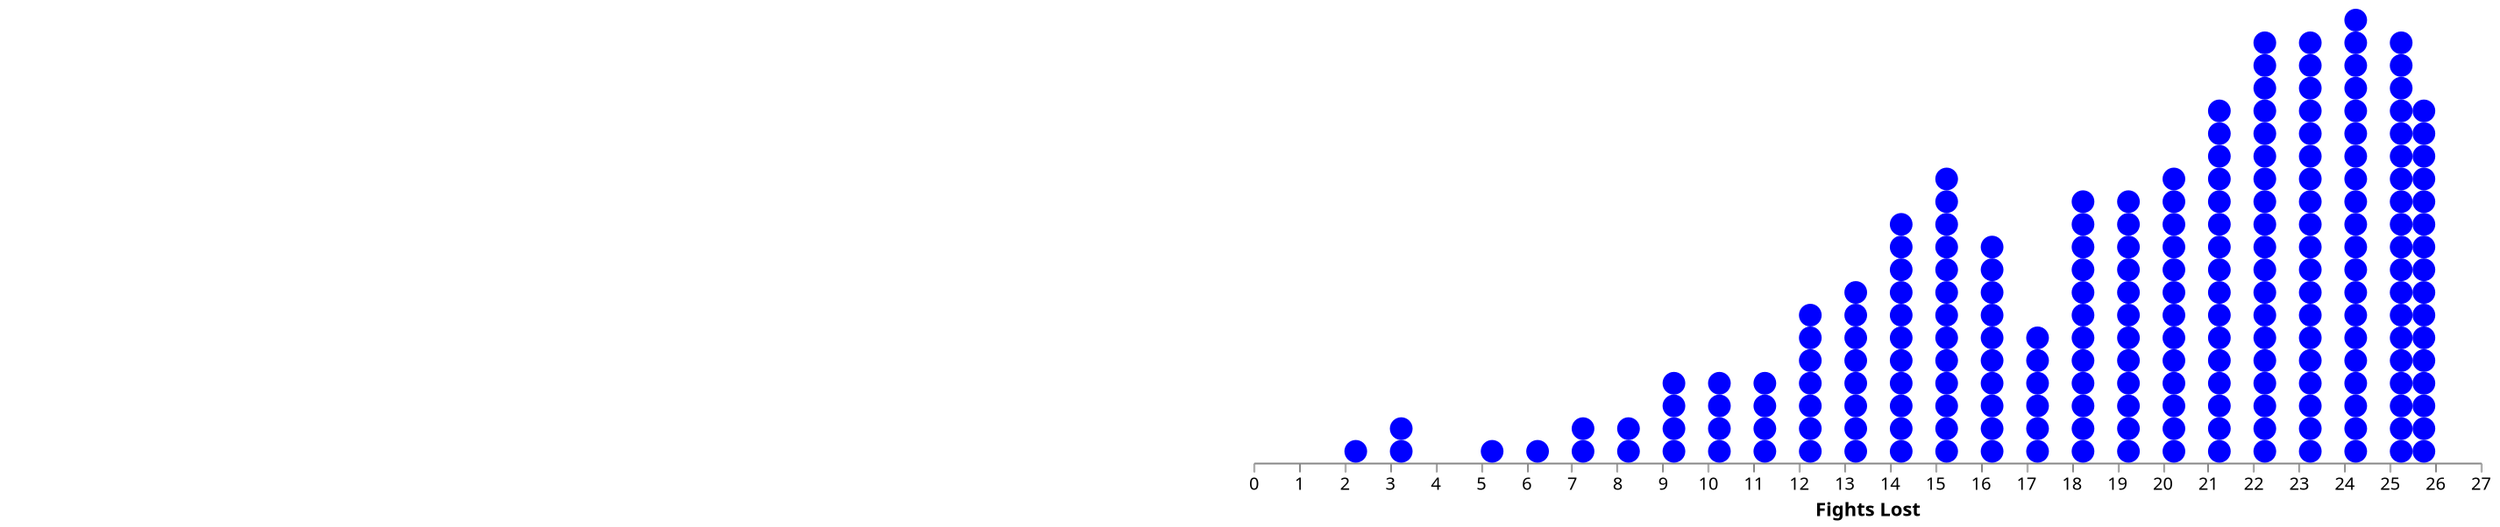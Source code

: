 {
  "$schema": "https://vega.github.io/schema/vega/v5.json",
  "description": "A dot plot example depicting the distribution of animal sleep times.",
  "width": 700,
  "padding": 5,

  "signals": [
    {
      "name": "step", "value": 0.5
    },
    {
      "name": "offset", "value": "zero",
      "bind": {"input": "radio", "options": ["zero", "center"]}
    },
    {"name": "size", "update": "scale('x', step) - scale('x', 0)"},
    {"name": "area", "update": "size * size"},
    {"name": "ddh", "update": "(span(ddext) + 1) * size"},
    {"name": "hdh", "update": "(span(hdext) + 1) * size"},
    {"name": "height", "update": "max(ddh, hdh)"}
  ],

  "data": [
    {
      "name": "points",
      "values": [
        2,3,7,8,13,15,21,23,24,26,3,7,8,12,13,14,15,20,21,22,23,24,25,9,13,14,15,20,21,22,23,24,25,26,5,10,11,13,14,15,16,18,19,21,22,24,26,6,9,10,12,14,16,22,23,24,9,14,15,16,18,22,12,15,23,24,9,10,11,12,13,14,15,16,17,18,19,20,21,22,23,24,25,26,10,11,12,13,14,15,16,17,18,19,20,21,22,23,24,25,26,11,12,13,14,15,16,17,18,19,20,21,22,23,24,25,12,13,14,15,16,17,18,19,20,21,22,23,25,26,14,15,16,17,18,19,20,21,22,23,24,25,26,14,15,18,19,20,21,22,23,24,25,26,15,16,18,19,20,21,22,23,25,16,17,18,19,20,21,22,23,24,25,26,18,19,20,22,23,24,25,26,18,19,21,22,24,25,19,20,21,22,23,24,25,26,20,21,22,23,24,25,26,21,22,23,24,25,22,23,24,25,23,24,25,26,24,25,26,25,26,26
      ],
      "transform": [
        {
          "type": "dotbin",
          "field": "data"
        },
        {
          "type": "stack",
          "groupby": ["bin"],
          "offset": {"signal": "offset"},
          "as": ["d0", "d1"]
        },
        {
          "type": "extent",
          "field": "d1",
          "signal": "ddext"
        },
        {
          "type": "extent",
          "field": "data",
          "signal": "ext"
        },
        {
          "type": "bin",
          "field": "data",
          "step": {"signal": "step"},
          "extent": {"signal": "ext"}
        },
        {
          "type": "stack",
          "offset": {"signal": "offset"},
          "groupby": ["bin0"]
        },
        {
          "type": "extent",
          "field": "y0",
          "signal": "hdext"
        }
      ]
    }
  ],

  "params": [
    {
      "name": "highlight",
      "select": {"type": "point", "on": "mouseover"}
    },
    {"name": "select", "select": "point"}
  ],

  "scales": [
    {
      "name": "x",
      "domain": [1, 27],
      "range": "width"
    },
    {
      "name": "ddy",
      "domain": {"signal": "[0, ddh / size]"},
      "range": {"signal": "[height, height - ddh]"}
    },
    {
      "name": "hdy",
      "domain": {"signal": "[0, hdh / size]"},
      "range": {"signal": "[height, height - hdh]"}
    }
  ],

  "marks": [
    {
      "type": "group",
      "encode": {
        "update": {
          "x": {"signal": "width + 10"},
          "width": {"signal": "width"},
          "height": {"signal": "height"}
        }
      },
      "axes": [
        {"scale": "x", "orient": "bottom", "tickCount": 27, "title": "Fights Lost"}
      ],
      "marks": [
        {
          "type": "symbol",
          "from": {
            "data": "points"
          },
          "encode": {
            "update": {
              "x": {
                "scale": "x",
                "signal": "(datum.bin0 + datum.bin1) / 2"
              },
              "y": {
                "scale": "hdy",
                "signal": "datum.y0 + 0.5"
              },
              "size": {
                "signal": "area"
              },
              "fill": {
                "value": "blue"
              }
            }
          }
        }
      ]
    }
  ]
}
